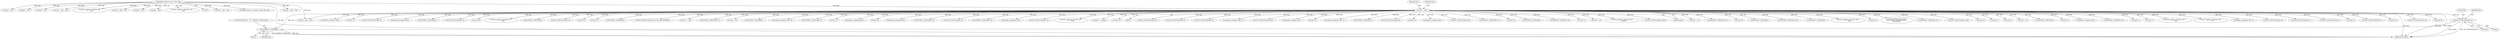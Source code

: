 digraph "0_tcpdump_af2cf04a9394c1a56227c2289ae8da262828294a@array" {
"1000347" [label="(Call,ND_TCHECK2(tptr[0], 4))"];
"1000142" [label="(Call,tptr = pptr)"];
"1000128" [label="(MethodParameterIn,const u_char *pptr)"];
"1000357" [label="(Call,EXTRACT_32BITS(tptr))"];
"1000587" [label="(Call,ND_TCHECK2(tptr[0], 4))"];
"1001185" [label="(Call,tptr < pptr + len)"];
"1002367" [label="(Call,tptr+2)"];
"1002523" [label="(Call,ND_TCHECK2(tptr[0], 8))"];
"1002218" [label="(Call,tptr+4)"];
"1002169" [label="(Call,ND_TCHECK2(tptr[0], 2))"];
"1002243" [label="(Call,tptr+6)"];
"1000348" [label="(Call,tptr[0])"];
"1002476" [label="(Call,ipaddr_string(ndo, tptr))"];
"1002937" [label="(MethodReturn,RET)"];
"1002239" [label="(Call,tptr+2)"];
"1002588" [label="(Call,ND_TCHECK2(tptr[0], 3))"];
"1002517" [label="(Call,ipaddr_string(ndo, tptr))"];
"1000493" [label="(Call,EXTRACT_32BITS(tptr))"];
"1000557" [label="(Call,ND_TCHECK2(tptr[0], 4))"];
"1000200" [label="(Call,bgp_attr_get_as_size(ndo, atype, pptr, len))"];
"1002376" [label="(Call,tptr+4)"];
"1000128" [label="(MethodParameterIn,const u_char *pptr)"];
"1002570" [label="(Call,print_unknown_data(ndo, tptr, \"\n\t      \", tlen))"];
"1000461" [label="(Call,EXTRACT_32BITS(tptr))"];
"1000321" [label="(Call,ND_TCHECK2(tptr[0], 4))"];
"1002109" [label="(Call,tptr-3)"];
"1002333" [label="(Call,tptr+7)"];
"1001665" [label="(Call,EXTRACT_16BITS(tptr))"];
"1001658" [label="(Call,ND_TCHECK2(tptr[0], BGP_MP_NLRI_MINSIZE))"];
"1001115" [label="(Call,tptr += tlen)"];
"1002599" [label="(Call,EXTRACT_16BITS(tptr+1))"];
"1002454" [label="(Call,tptr +=5)"];
"1000354" [label="(Identifier,ndo)"];
"1002866" [label="(Call,EXTRACT_32BITS(tptr))"];
"1002221" [label="(Call,ipaddr_string(ndo, tptr+4))"];
"1002274" [label="(Call,EXTRACT_32BITS(tptr+2))"];
"1002450" [label="(Call,tptr+2)"];
"1000598" [label="(Call,ipaddr_string(ndo, tptr))"];
"1000206" [label="(Call,tptr < pptr + len)"];
"1001641" [label="(Call,tptr = pptr + len)"];
"1002372" [label="(Call,tptr+3)"];
"1002554" [label="(Call,ipaddr_string(ndo, tptr))"];
"1002217" [label="(Call,EXTRACT_32BITS(tptr+4))"];
"1002507" [label="(Call,ND_TCHECK2(tptr[0], 4))"];
"1002242" [label="(Call,EXTRACT_16BITS(tptr+6))"];
"1002534" [label="(Call,ipaddr_string(ndo, tptr))"];
"1000208" [label="(Call,pptr + len)"];
"1001643" [label="(Call,pptr + len)"];
"1001711" [label="(Call,pptr + len)"];
"1002413" [label="(Call,ND_TCHECK2(tptr[0], 5))"];
"1001633" [label="(Call,print_unknown_data(ndo, tptr, \"\n\t    \", tlen))"];
"1002658" [label="(Call,tptr += length)"];
"1002275" [label="(Call,tptr+2)"];
"1000130" [label="(Block,)"];
"1002543" [label="(Call,ND_TCHECK2(tptr[0], 8))"];
"1002137" [label="(Call,tptr = pptr + len)"];
"1002486" [label="(Call,ND_TCHECK2(tptr[0], 8))"];
"1000486" [label="(Call,ND_TCHECK2(tptr[0], 4))"];
"1002302" [label="(Call,ipaddr_string(ndo, tptr+2))"];
"1000385" [label="(Call,ND_TCHECK2(tptr[0], len))"];
"1002497" [label="(Call,ipaddr_string(ndo, tptr))"];
"1002387" [label="(Call,tptr+2)"];
"1000357" [label="(Call,EXTRACT_32BITS(tptr))"];
"1000352" [label="(Call,ND_PRINT((ndo, \"%u\", EXTRACT_32BITS(tptr))))"];
"1002927" [label="(Call,print_unknown_data(ndo, pptr, \"\n\t    \", len))"];
"1002237" [label="(Call,ipaddr_string(ndo, tptr+2))"];
"1000346" [label="(Block,)"];
"1001709" [label="(Call,tptr < pptr + len)"];
"1002176" [label="(Call,EXTRACT_16BITS(tptr))"];
"1000445" [label="(Call,ND_TCHECK2(tptr[0], 8))"];
"1002326" [label="(Call,tptr+6)"];
"1000567" [label="(Call,ipaddr_string(ndo, tptr))"];
"1002465" [label="(Call,ND_TCHECK2(tptr[0], 8))"];
"1000347" [label="(Call,ND_TCHECK2(tptr[0], 4))"];
"1002260" [label="(Call,EXTRACT_32BITS(tptr+2))"];
"1002304" [label="(Call,tptr+2)"];
"1000426" [label="(Call,EXTRACT_32BITS(tptr))"];
"1002264" [label="(Call,EXTRACT_16BITS(tptr+6))"];
"1002261" [label="(Call,tptr+2)"];
"1000355" [label="(Block,)"];
"1000143" [label="(Identifier,tptr)"];
"1002405" [label="(Call,tptr +=8)"];
"1002653" [label="(Call,print_unknown_data(ndo, tptr,\"\n\t      \", length))"];
"1001091" [label="(Call,ND_TCHECK2(tptr[0], tlen))"];
"1000144" [label="(Identifier,pptr)"];
"1002603" [label="(Call,tptr += 3)"];
"1002449" [label="(Call,EXTRACT_24BITS(tptr+2))"];
"1000351" [label="(Literal,4)"];
"1002343" [label="(Call,tptr+6)"];
"1000622" [label="(Call,EXTRACT_16BITS(tptr))"];
"1002212" [label="(Call,EXTRACT_16BITS(tptr+2))"];
"1002686" [label="(Call,EXTRACT_32BITS(tptr))"];
"1001110" [label="(Call,print_unknown_data(ndo, tptr, \"\n\t    \", tlen))"];
"1002265" [label="(Call,tptr+6)"];
"1000170" [label="(Call,tok2str(bgp_origin_values,\n\t\t\t\t\t\t\"Unknown Origin Typecode\",\n\t\t\t\t\t\ttptr[0]))"];
"1002386" [label="(Call,EXTRACT_16BITS(tptr+2))"];
"1000663" [label="(Call,ND_TCHECK2(tptr[0], tlen))"];
"1002223" [label="(Call,tptr+4)"];
"1002213" [label="(Call,tptr+2)"];
"1002421" [label="(Call,tptr+1)"];
"1000542" [label="(Call,tptr +=4)"];
"1000406" [label="(Call,EXTRACT_16BITS(tptr))"];
"1002349" [label="(Call,tptr+6)"];
"1000331" [label="(Call,ipaddr_string(ndo, tptr))"];
"1002375" [label="(Call,EXTRACT_16BITS(tptr+4))"];
"1000142" [label="(Call,tptr = pptr)"];
"1002600" [label="(Call,tptr+1)"];
"1002318" [label="(Call,tptr+2)"];
"1000682" [label="(Call,print_unknown_data(ndo, tptr, \"\n\t    \", tlen))"];
"1000146" [label="(Identifier,tlen)"];
"1001187" [label="(Call,pptr + len)"];
"1000358" [label="(Identifier,tptr)"];
"1002139" [label="(Call,pptr + len)"];
"1002396" [label="(Call,print_unknown_data(ndo, tptr, \"\n\t      \", 8))"];
"1002316" [label="(Call,ipaddr_string(ndo, tptr+2))"];
"1002666" [label="(Call,ND_TCHECK2(tptr[0], 4))"];
"1002908" [label="(Call,print_unknown_data(ndo, pptr, \"\n\t    \", len))"];
"1000615" [label="(Call,ND_TCHECK2(tptr[0], 3))"];
"1000347" -> "1000346"  [label="AST: "];
"1000347" -> "1000351"  [label="CFG: "];
"1000348" -> "1000347"  [label="AST: "];
"1000351" -> "1000347"  [label="AST: "];
"1000354" -> "1000347"  [label="CFG: "];
"1000347" -> "1002937"  [label="DDG: tptr[0]"];
"1000347" -> "1002937"  [label="DDG: ND_TCHECK2(tptr[0], 4)"];
"1000142" -> "1000347"  [label="DDG: tptr"];
"1000347" -> "1000357"  [label="DDG: tptr[0]"];
"1000142" -> "1000130"  [label="AST: "];
"1000142" -> "1000144"  [label="CFG: "];
"1000143" -> "1000142"  [label="AST: "];
"1000144" -> "1000142"  [label="AST: "];
"1000146" -> "1000142"  [label="CFG: "];
"1000142" -> "1002937"  [label="DDG: pptr"];
"1000142" -> "1002937"  [label="DDG: tptr"];
"1000128" -> "1000142"  [label="DDG: pptr"];
"1000142" -> "1000170"  [label="DDG: tptr"];
"1000142" -> "1000206"  [label="DDG: tptr"];
"1000142" -> "1000321"  [label="DDG: tptr"];
"1000142" -> "1000331"  [label="DDG: tptr"];
"1000142" -> "1000357"  [label="DDG: tptr"];
"1000142" -> "1000385"  [label="DDG: tptr"];
"1000142" -> "1000406"  [label="DDG: tptr"];
"1000142" -> "1000426"  [label="DDG: tptr"];
"1000142" -> "1000445"  [label="DDG: tptr"];
"1000142" -> "1000461"  [label="DDG: tptr"];
"1000142" -> "1000486"  [label="DDG: tptr"];
"1000142" -> "1000493"  [label="DDG: tptr"];
"1000142" -> "1000542"  [label="DDG: tptr"];
"1000142" -> "1000557"  [label="DDG: tptr"];
"1000142" -> "1000567"  [label="DDG: tptr"];
"1000142" -> "1000587"  [label="DDG: tptr"];
"1000142" -> "1000598"  [label="DDG: tptr"];
"1000142" -> "1000615"  [label="DDG: tptr"];
"1000142" -> "1000622"  [label="DDG: tptr"];
"1000142" -> "1000663"  [label="DDG: tptr"];
"1000142" -> "1000682"  [label="DDG: tptr"];
"1000142" -> "1001091"  [label="DDG: tptr"];
"1000142" -> "1001110"  [label="DDG: tptr"];
"1000142" -> "1001115"  [label="DDG: tptr"];
"1000142" -> "1001633"  [label="DDG: tptr"];
"1000142" -> "1001658"  [label="DDG: tptr"];
"1000142" -> "1001665"  [label="DDG: tptr"];
"1000142" -> "1002109"  [label="DDG: tptr"];
"1000142" -> "1002169"  [label="DDG: tptr"];
"1000142" -> "1002176"  [label="DDG: tptr"];
"1000142" -> "1002212"  [label="DDG: tptr"];
"1000142" -> "1002213"  [label="DDG: tptr"];
"1000142" -> "1002217"  [label="DDG: tptr"];
"1000142" -> "1002218"  [label="DDG: tptr"];
"1000142" -> "1002221"  [label="DDG: tptr"];
"1000142" -> "1002223"  [label="DDG: tptr"];
"1000142" -> "1002237"  [label="DDG: tptr"];
"1000142" -> "1002239"  [label="DDG: tptr"];
"1000142" -> "1002242"  [label="DDG: tptr"];
"1000142" -> "1002243"  [label="DDG: tptr"];
"1000142" -> "1002260"  [label="DDG: tptr"];
"1000142" -> "1002261"  [label="DDG: tptr"];
"1000142" -> "1002264"  [label="DDG: tptr"];
"1000142" -> "1002265"  [label="DDG: tptr"];
"1000142" -> "1002274"  [label="DDG: tptr"];
"1000142" -> "1002275"  [label="DDG: tptr"];
"1000142" -> "1002302"  [label="DDG: tptr"];
"1000142" -> "1002304"  [label="DDG: tptr"];
"1000142" -> "1002316"  [label="DDG: tptr"];
"1000142" -> "1002318"  [label="DDG: tptr"];
"1000142" -> "1002326"  [label="DDG: tptr"];
"1000142" -> "1002333"  [label="DDG: tptr"];
"1000142" -> "1002343"  [label="DDG: tptr"];
"1000142" -> "1002349"  [label="DDG: tptr"];
"1000142" -> "1002367"  [label="DDG: tptr"];
"1000142" -> "1002372"  [label="DDG: tptr"];
"1000142" -> "1002375"  [label="DDG: tptr"];
"1000142" -> "1002376"  [label="DDG: tptr"];
"1000142" -> "1002386"  [label="DDG: tptr"];
"1000142" -> "1002387"  [label="DDG: tptr"];
"1000142" -> "1002396"  [label="DDG: tptr"];
"1000142" -> "1002405"  [label="DDG: tptr"];
"1000142" -> "1002413"  [label="DDG: tptr"];
"1000142" -> "1002421"  [label="DDG: tptr"];
"1000142" -> "1002449"  [label="DDG: tptr"];
"1000142" -> "1002450"  [label="DDG: tptr"];
"1000142" -> "1002454"  [label="DDG: tptr"];
"1000142" -> "1002465"  [label="DDG: tptr"];
"1000142" -> "1002476"  [label="DDG: tptr"];
"1000142" -> "1002486"  [label="DDG: tptr"];
"1000142" -> "1002497"  [label="DDG: tptr"];
"1000142" -> "1002507"  [label="DDG: tptr"];
"1000142" -> "1002517"  [label="DDG: tptr"];
"1000142" -> "1002523"  [label="DDG: tptr"];
"1000142" -> "1002534"  [label="DDG: tptr"];
"1000142" -> "1002543"  [label="DDG: tptr"];
"1000142" -> "1002554"  [label="DDG: tptr"];
"1000142" -> "1002570"  [label="DDG: tptr"];
"1000142" -> "1002588"  [label="DDG: tptr"];
"1000142" -> "1002599"  [label="DDG: tptr"];
"1000142" -> "1002600"  [label="DDG: tptr"];
"1000142" -> "1002603"  [label="DDG: tptr"];
"1000142" -> "1002653"  [label="DDG: tptr"];
"1000142" -> "1002658"  [label="DDG: tptr"];
"1000142" -> "1002666"  [label="DDG: tptr"];
"1000142" -> "1002686"  [label="DDG: tptr"];
"1000142" -> "1002866"  [label="DDG: tptr"];
"1000128" -> "1000125"  [label="AST: "];
"1000128" -> "1002937"  [label="DDG: pptr"];
"1000128" -> "1000200"  [label="DDG: pptr"];
"1000128" -> "1000206"  [label="DDG: pptr"];
"1000128" -> "1000208"  [label="DDG: pptr"];
"1000128" -> "1001185"  [label="DDG: pptr"];
"1000128" -> "1001187"  [label="DDG: pptr"];
"1000128" -> "1001641"  [label="DDG: pptr"];
"1000128" -> "1001643"  [label="DDG: pptr"];
"1000128" -> "1001709"  [label="DDG: pptr"];
"1000128" -> "1001711"  [label="DDG: pptr"];
"1000128" -> "1002137"  [label="DDG: pptr"];
"1000128" -> "1002139"  [label="DDG: pptr"];
"1000128" -> "1002908"  [label="DDG: pptr"];
"1000128" -> "1002927"  [label="DDG: pptr"];
"1000357" -> "1000355"  [label="AST: "];
"1000357" -> "1000358"  [label="CFG: "];
"1000358" -> "1000357"  [label="AST: "];
"1000352" -> "1000357"  [label="CFG: "];
"1000357" -> "1002937"  [label="DDG: EXTRACT_32BITS(tptr)"];
"1000357" -> "1002937"  [label="DDG: tptr"];
}
